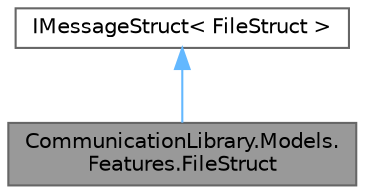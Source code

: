 digraph "CommunicationLibrary.Models.Features.FileStruct"
{
 // LATEX_PDF_SIZE
  bgcolor="transparent";
  edge [fontname=Helvetica,fontsize=10,labelfontname=Helvetica,labelfontsize=10];
  node [fontname=Helvetica,fontsize=10,shape=box,height=0.2,width=0.4];
  Node1 [label="CommunicationLibrary.Models.\lFeatures.FileStruct",height=0.2,width=0.4,color="gray40", fillcolor="grey60", style="filled", fontcolor="black",tooltip="POCO struct to contain fileInfo."];
  Node2 -> Node1 [dir="back",color="steelblue1",style="solid"];
  Node2 [label="IMessageStruct\< FileStruct \>",height=0.2,width=0.4,color="gray40", fillcolor="white", style="filled",URL="$interface_communication_library_1_1_models_1_1_features_1_1_i_message_struct.html",tooltip=" "];
}
